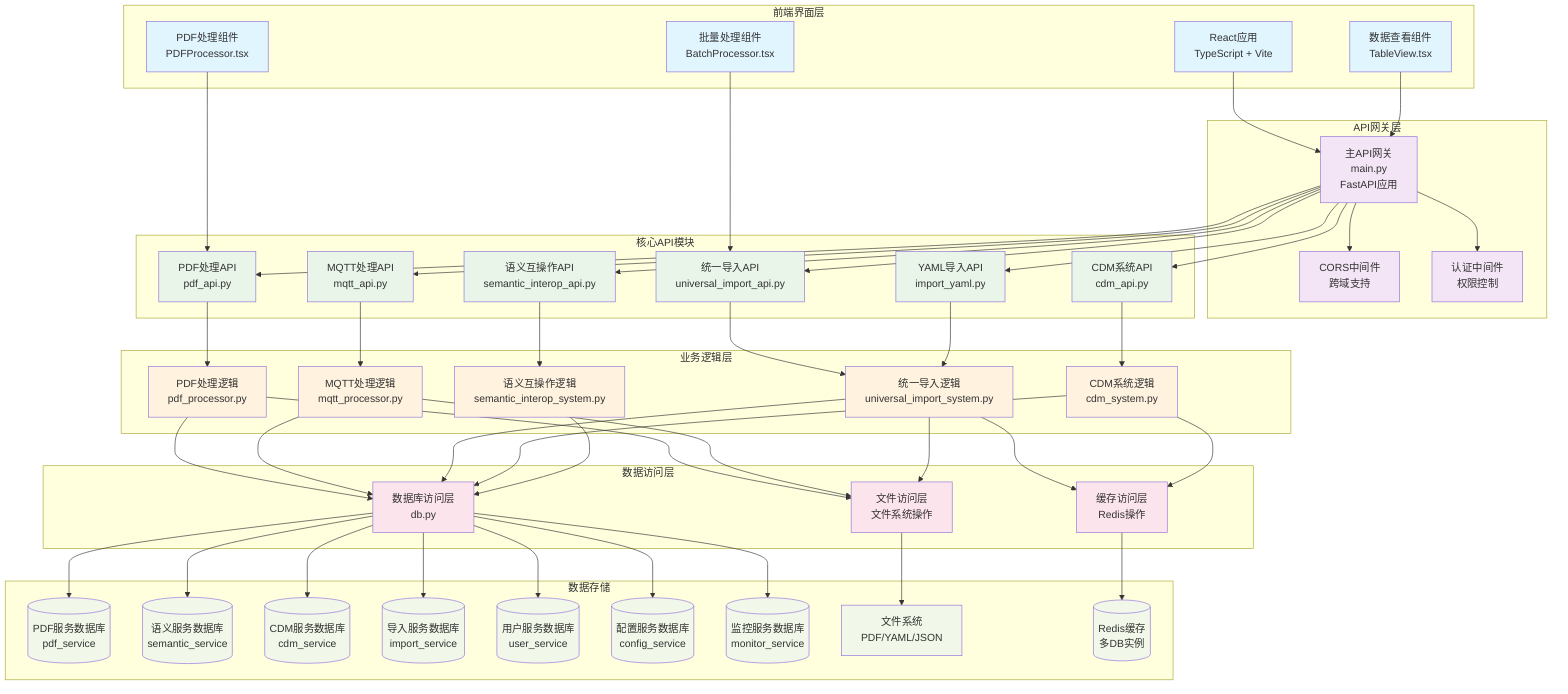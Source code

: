 graph TB
    %% API结构图
    
    subgraph "前端界面层"
        REACT_APP[React应用<br/>TypeScript + Vite]
        PDF_COMP[PDF处理组件<br/>PDFProcessor.tsx]
        BATCH_COMP[批量处理组件<br/>BatchProcessor.tsx]
        VIEW_COMP[数据查看组件<br/>TableView.tsx]
    end
    
    subgraph "API网关层"
        MAIN_GATEWAY[主API网关<br/>main.py<br/>FastAPI应用]
        CORS[CORS中间件<br/>跨域支持]
        AUTH[认证中间件<br/>权限控制]
    end
    
    subgraph "核心API模块"
        PDF_API_MOD[PDF处理API<br/>pdf_api.py]
        MQTT_API_MOD[MQTT处理API<br/>mqtt_api.py]
        UNIVERSAL_API_MOD[统一导入API<br/>universal_import_api.py]
        YAML_API_MOD[YAML导入API<br/>import_yaml.py]
        CDM_API_MOD[CDM系统API<br/>cdm_api.py]
        SEMANTIC_API_MOD[语义互操作API<br/>semantic_interop_api.py]
    end
    
    subgraph "业务逻辑层"
        PDF_LOGIC[PDF处理逻辑<br/>pdf_processor.py]
        MQTT_LOGIC[MQTT处理逻辑<br/>mqtt_processor.py]
        UNIVERSAL_LOGIC[统一导入逻辑<br/>universal_import_system.py]
        CDM_LOGIC[CDM系统逻辑<br/>cdm_system.py]
        SEMANTIC_LOGIC[语义互操作逻辑<br/>semantic_interop_system.py]
    end
    
    subgraph "数据访问层"
        DB_LAYER[数据库访问层<br/>db.py]
        FILE_LAYER[文件访问层<br/>文件系统操作]
        CACHE_LAYER[缓存访问层<br/>Redis操作]
    end
    
    subgraph "数据存储"
        PDF_DB[(PDF服务数据库<br/>pdf_service)]
        SEMANTIC_DB[(语义服务数据库<br/>semantic_service)]
        CDM_DB[(CDM服务数据库<br/>cdm_service)]
        IMPORT_DB[(导入服务数据库<br/>import_service)]
        USER_DB[(用户服务数据库<br/>user_service)]
        CONFIG_DB[(配置服务数据库<br/>config_service)]
        MONITOR_DB[(监控服务数据库<br/>monitor_service)]
        FILES[文件系统<br/>PDF/YAML/JSON]
        REDIS[(Redis缓存<br/>多DB实例)]
    end
    
    %% API路由连接
    REACT_APP --> MAIN_GATEWAY
    PDF_COMP --> PDF_API_MOD
    BATCH_COMP --> UNIVERSAL_API_MOD
    VIEW_COMP --> MAIN_GATEWAY
    
    MAIN_GATEWAY --> CORS
    MAIN_GATEWAY --> AUTH
    MAIN_GATEWAY --> PDF_API_MOD
    MAIN_GATEWAY --> MQTT_API_MOD
    MAIN_GATEWAY --> UNIVERSAL_API_MOD
    MAIN_GATEWAY --> YAML_API_MOD
    MAIN_GATEWAY --> CDM_API_MOD
    MAIN_GATEWAY --> SEMANTIC_API_MOD
    
    %% 业务逻辑连接
    PDF_API_MOD --> PDF_LOGIC
    MQTT_API_MOD --> MQTT_LOGIC
    UNIVERSAL_API_MOD --> UNIVERSAL_LOGIC
    YAML_API_MOD --> UNIVERSAL_LOGIC
    CDM_API_MOD --> CDM_LOGIC
    SEMANTIC_API_MOD --> SEMANTIC_LOGIC
    
    %% 数据访问连接
    PDF_LOGIC --> DB_LAYER
    MQTT_LOGIC --> DB_LAYER
    UNIVERSAL_LOGIC --> DB_LAYER
    CDM_LOGIC --> DB_LAYER
    SEMANTIC_LOGIC --> DB_LAYER
    
    PDF_LOGIC --> FILE_LAYER
    MQTT_LOGIC --> FILE_LAYER
    UNIVERSAL_LOGIC --> FILE_LAYER
    
    UNIVERSAL_LOGIC --> CACHE_LAYER
    CDM_LOGIC --> CACHE_LAYER
    
    %% 数据存储连接
    DB_LAYER --> PDF_DB
    DB_LAYER --> SEMANTIC_DB
    DB_LAYER --> CDM_DB
    DB_LAYER --> IMPORT_DB
    DB_LAYER --> USER_DB
    DB_LAYER --> CONFIG_DB
    DB_LAYER --> MONITOR_DB
    FILE_LAYER --> FILES
    CACHE_LAYER --> REDIS
    
    %% 样式
    classDef frontend fill:#e1f5fe
    classDef gateway fill:#f3e5f5
    classDef api fill:#e8f5e8
    classDef logic fill:#fff3e0
    classDef data fill:#fce4ec
    classDef storage fill:#f1f8e9
    
    class REACT_APP,PDF_COMP,BATCH_COMP,VIEW_COMP frontend
    class MAIN_GATEWAY,CORS,AUTH gateway
    class PDF_API_MOD,MQTT_API_MOD,UNIVERSAL_API_MOD,YAML_API_MOD,CDM_API_MOD,SEMANTIC_API_MOD api
    class PDF_LOGIC,MQTT_LOGIC,UNIVERSAL_LOGIC,CDM_LOGIC,SEMANTIC_LOGIC logic
    class DB_LAYER,FILE_LAYER,CACHE_LAYER data
    class PDF_DB,SEMANTIC_DB,CDM_DB,IMPORT_DB,USER_DB,CONFIG_DB,MONITOR_DB,FILES,REDIS storage